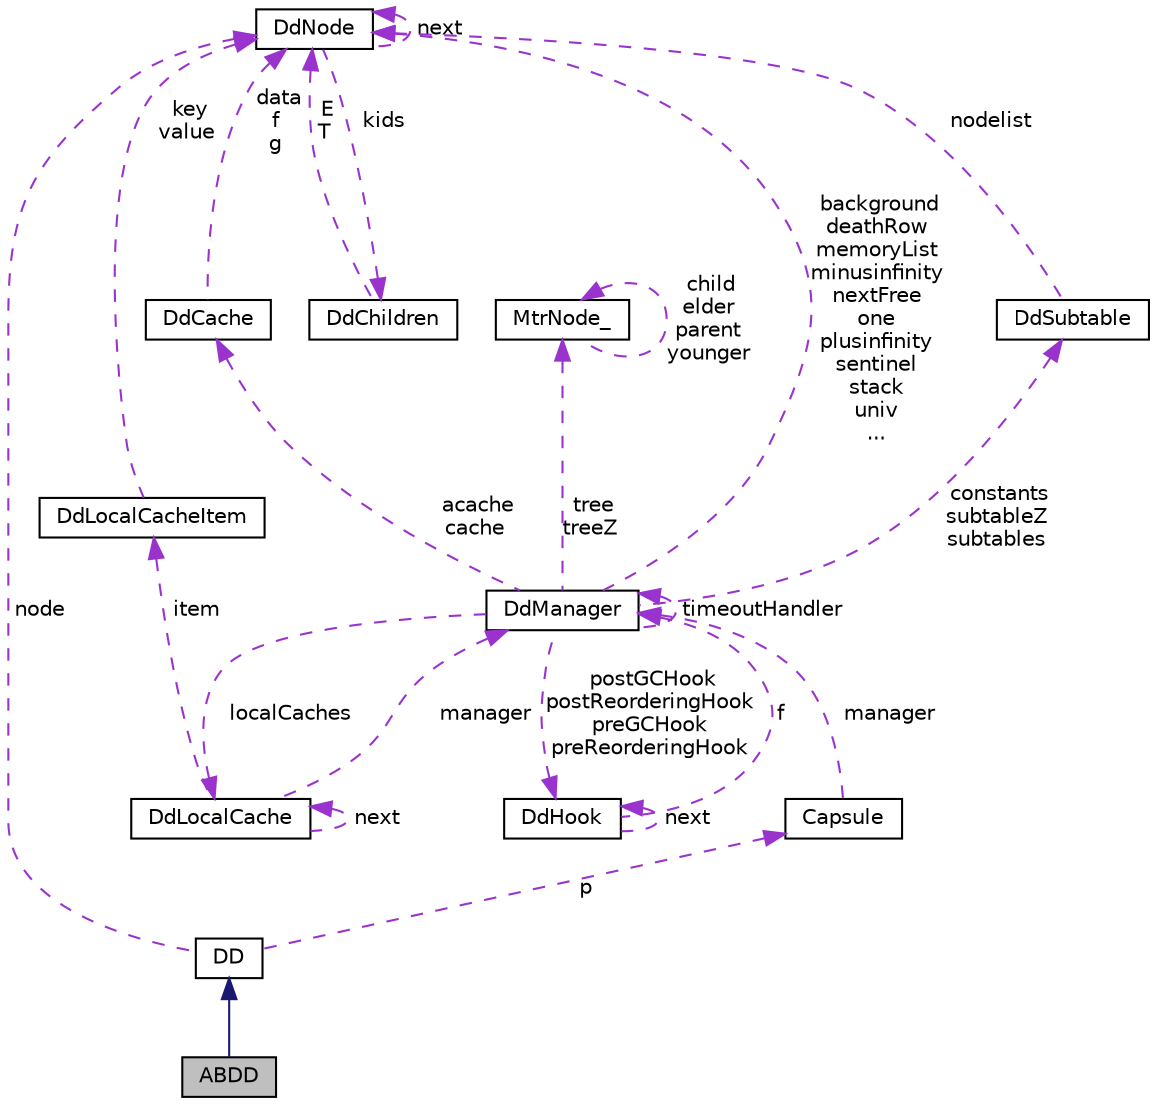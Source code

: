 digraph "ABDD"
{
 // LATEX_PDF_SIZE
  edge [fontname="Helvetica",fontsize="10",labelfontname="Helvetica",labelfontsize="10"];
  node [fontname="Helvetica",fontsize="10",shape=record];
  Node1 [label="ABDD",height=0.2,width=0.4,color="black", fillcolor="grey75", style="filled", fontcolor="black",tooltip="Class for ADDs and BDDs."];
  Node2 -> Node1 [dir="back",color="midnightblue",fontsize="10",style="solid",fontname="Helvetica"];
  Node2 [label="DD",height=0.2,width=0.4,color="black", fillcolor="white", style="filled",URL="$classDD.html",tooltip="Base class for all decision diagrams in CUDD."];
  Node3 -> Node2 [dir="back",color="darkorchid3",fontsize="10",style="dashed",label=" p" ,fontname="Helvetica"];
  Node3 [label="Capsule",height=0.2,width=0.4,color="black", fillcolor="white", style="filled",URL="$classCapsule.html",tooltip="Class for reference counting of CUDD managers."];
  Node4 -> Node3 [dir="back",color="darkorchid3",fontsize="10",style="dashed",label=" manager" ,fontname="Helvetica"];
  Node4 [label="DdManager",height=0.2,width=0.4,color="black", fillcolor="white", style="filled",URL="$structDdManager.html",tooltip="Specialized DD symbol table."];
  Node4 -> Node4 [dir="back",color="darkorchid3",fontsize="10",style="dashed",label=" timeoutHandler" ,fontname="Helvetica"];
  Node5 -> Node4 [dir="back",color="darkorchid3",fontsize="10",style="dashed",label=" localCaches" ,fontname="Helvetica"];
  Node5 [label="DdLocalCache",height=0.2,width=0.4,color="black", fillcolor="white", style="filled",URL="$structDdLocalCache.html",tooltip="Local cache."];
  Node5 -> Node5 [dir="back",color="darkorchid3",fontsize="10",style="dashed",label=" next" ,fontname="Helvetica"];
  Node4 -> Node5 [dir="back",color="darkorchid3",fontsize="10",style="dashed",label=" manager" ,fontname="Helvetica"];
  Node6 -> Node5 [dir="back",color="darkorchid3",fontsize="10",style="dashed",label=" item" ,fontname="Helvetica"];
  Node6 [label="DdLocalCacheItem",height=0.2,width=0.4,color="black", fillcolor="white", style="filled",URL="$structDdLocalCacheItem.html",tooltip="Generic local cache item."];
  Node7 -> Node6 [dir="back",color="darkorchid3",fontsize="10",style="dashed",label=" key\nvalue" ,fontname="Helvetica"];
  Node7 [label="DdNode",height=0.2,width=0.4,color="black", fillcolor="white", style="filled",URL="$structDdNode.html",tooltip="Decision diagram node."];
  Node8 -> Node7 [dir="back",color="darkorchid3",fontsize="10",style="dashed",label=" kids" ,fontname="Helvetica"];
  Node8 [label="DdChildren",height=0.2,width=0.4,color="black", fillcolor="white", style="filled",URL="$structDdChildren.html",tooltip="The two children of a non-terminal node."];
  Node7 -> Node8 [dir="back",color="darkorchid3",fontsize="10",style="dashed",label=" E\nT" ,fontname="Helvetica"];
  Node7 -> Node7 [dir="back",color="darkorchid3",fontsize="10",style="dashed",label=" next" ,fontname="Helvetica"];
  Node9 -> Node4 [dir="back",color="darkorchid3",fontsize="10",style="dashed",label=" constants\nsubtableZ\nsubtables" ,fontname="Helvetica"];
  Node9 [label="DdSubtable",height=0.2,width=0.4,color="black", fillcolor="white", style="filled",URL="$structDdSubtable.html",tooltip="Subtable for one index."];
  Node7 -> Node9 [dir="back",color="darkorchid3",fontsize="10",style="dashed",label=" nodelist" ,fontname="Helvetica"];
  Node10 -> Node4 [dir="back",color="darkorchid3",fontsize="10",style="dashed",label=" tree\ntreeZ" ,fontname="Helvetica"];
  Node10 [label="MtrNode_",height=0.2,width=0.4,color="black", fillcolor="white", style="filled",URL="$structMtrNode__.html",tooltip="multi-way tree node."];
  Node10 -> Node10 [dir="back",color="darkorchid3",fontsize="10",style="dashed",label=" child\nelder\nparent\nyounger" ,fontname="Helvetica"];
  Node11 -> Node4 [dir="back",color="darkorchid3",fontsize="10",style="dashed",label=" acache\ncache" ,fontname="Helvetica"];
  Node11 [label="DdCache",height=0.2,width=0.4,color="black", fillcolor="white", style="filled",URL="$structDdCache.html",tooltip="Computed table."];
  Node7 -> Node11 [dir="back",color="darkorchid3",fontsize="10",style="dashed",label=" data\nf\ng" ,fontname="Helvetica"];
  Node7 -> Node4 [dir="back",color="darkorchid3",fontsize="10",style="dashed",label=" background\ndeathRow\nmemoryList\nminusinfinity\nnextFree\none\nplusinfinity\nsentinel\nstack\nuniv\n..." ,fontname="Helvetica"];
  Node12 -> Node4 [dir="back",color="darkorchid3",fontsize="10",style="dashed",label=" postGCHook\npostReorderingHook\npreGCHook\npreReorderingHook" ,fontname="Helvetica"];
  Node12 [label="DdHook",height=0.2,width=0.4,color="black", fillcolor="white", style="filled",URL="$structDdHook.html",tooltip="CUDD hook."];
  Node4 -> Node12 [dir="back",color="darkorchid3",fontsize="10",style="dashed",label=" f" ,fontname="Helvetica"];
  Node12 -> Node12 [dir="back",color="darkorchid3",fontsize="10",style="dashed",label=" next" ,fontname="Helvetica"];
  Node7 -> Node2 [dir="back",color="darkorchid3",fontsize="10",style="dashed",label=" node" ,fontname="Helvetica"];
}
